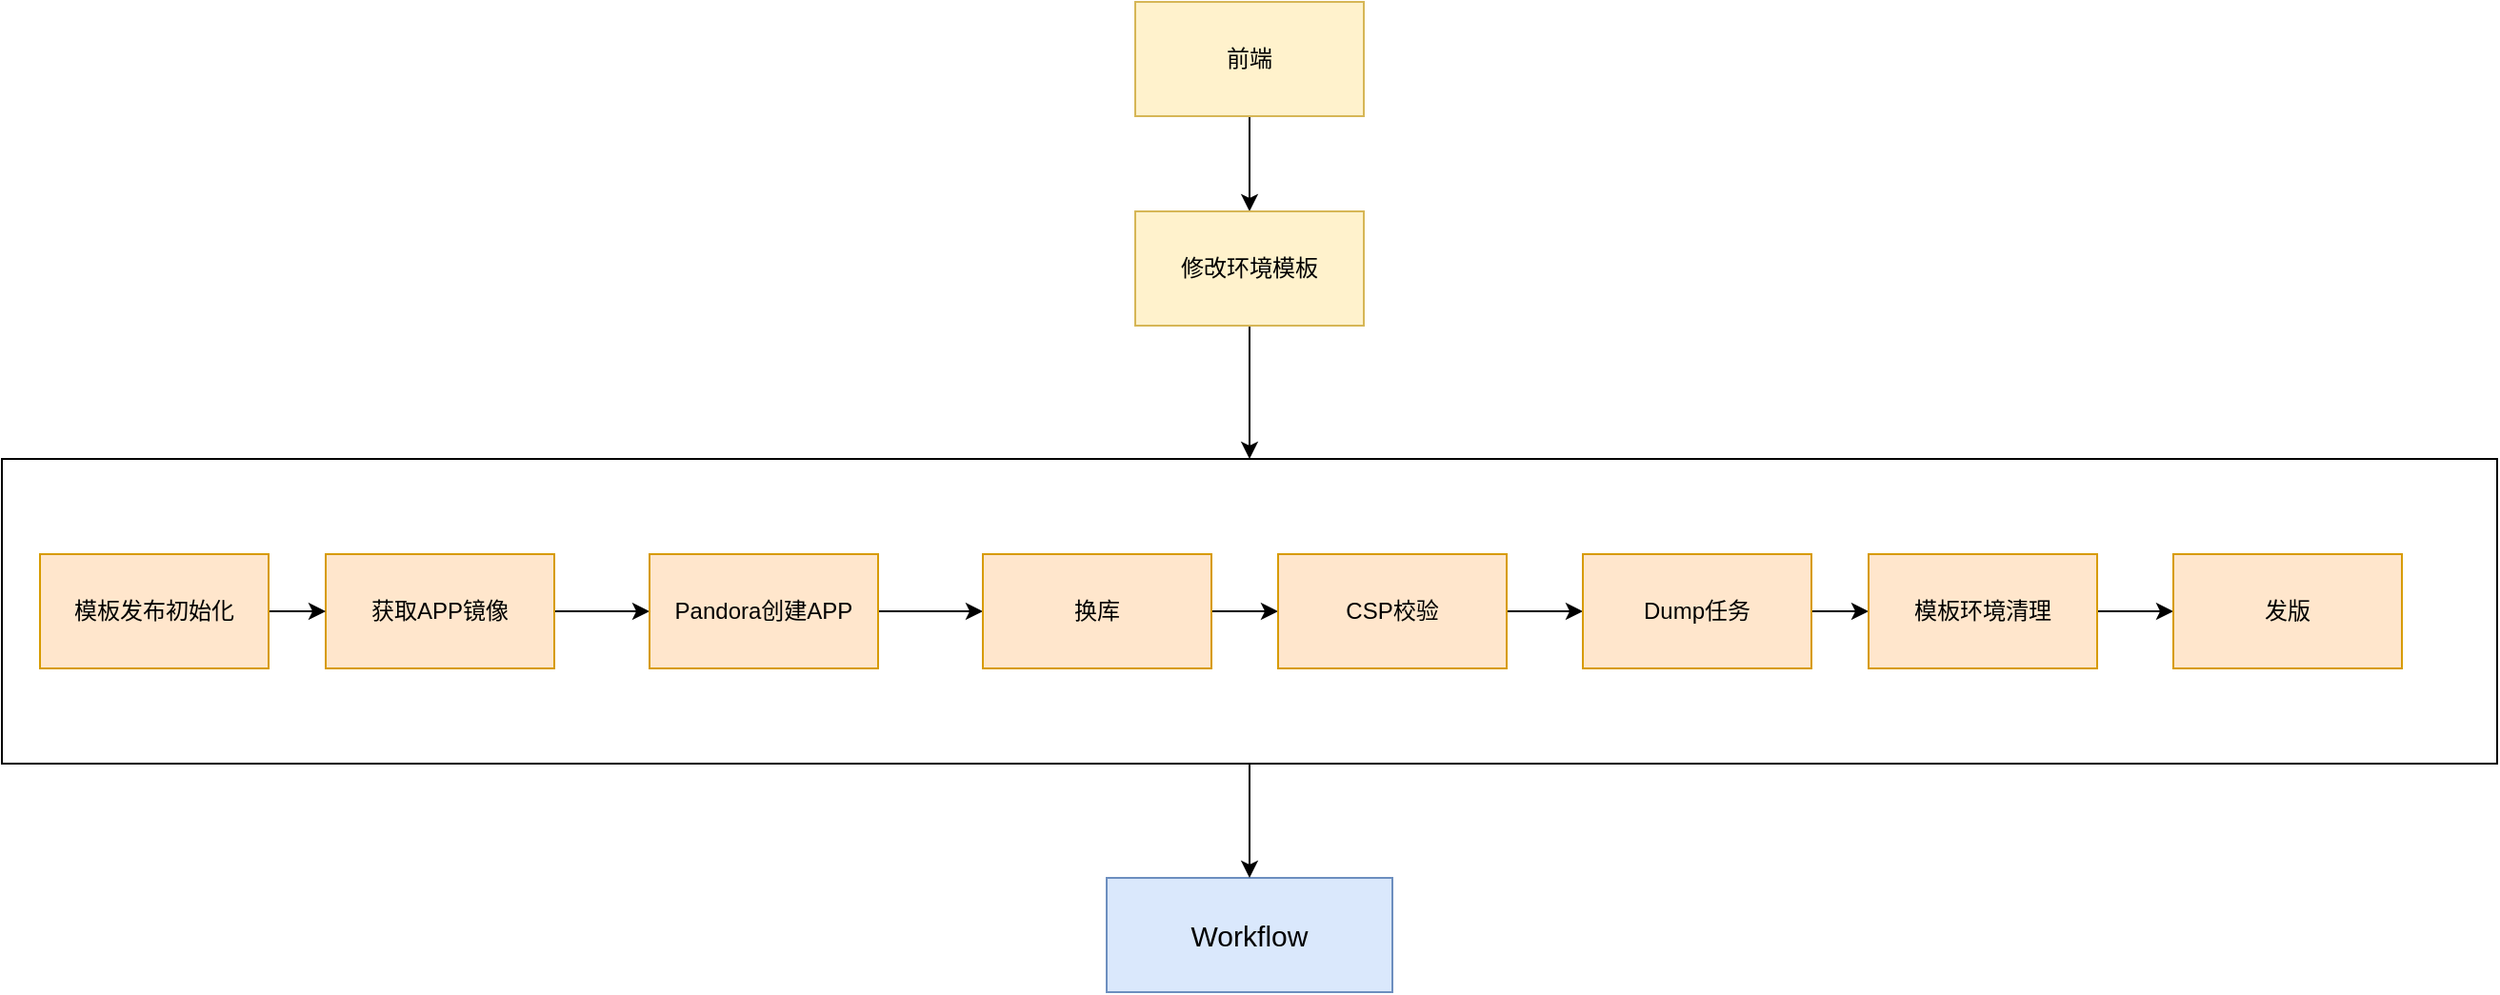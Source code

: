 <mxfile version="21.1.9" type="github">
  <diagram name="Page-1" id="Yryssm5vQ5cDBSYDa8HQ">
    <mxGraphModel dx="2440" dy="1955" grid="1" gridSize="10" guides="1" tooltips="1" connect="1" arrows="1" fold="1" page="1" pageScale="1" pageWidth="850" pageHeight="1100" math="0" shadow="0">
      <root>
        <mxCell id="0" />
        <mxCell id="1" parent="0" />
        <mxCell id="QmPXZYWLmJcXy5VNLuwl-1" value="&lt;font style=&quot;font-size: 15px;&quot;&gt;Workflow&lt;/font&gt;" style="rounded=0;whiteSpace=wrap;html=1;fillColor=#dae8fc;strokeColor=#6c8ebf;" vertex="1" parent="1">
          <mxGeometry x="490" y="350" width="150" height="60" as="geometry" />
        </mxCell>
        <mxCell id="QmPXZYWLmJcXy5VNLuwl-10" value="" style="edgeStyle=orthogonalEdgeStyle;rounded=0;orthogonalLoop=1;jettySize=auto;html=1;" edge="1" parent="1" source="QmPXZYWLmJcXy5VNLuwl-2" target="QmPXZYWLmJcXy5VNLuwl-4">
          <mxGeometry relative="1" as="geometry" />
        </mxCell>
        <mxCell id="QmPXZYWLmJcXy5VNLuwl-2" value="获取APP镜像" style="rounded=0;whiteSpace=wrap;html=1;fillColor=#ffe6cc;strokeColor=#d79b00;" vertex="1" parent="1">
          <mxGeometry x="80" y="180" width="120" height="60" as="geometry" />
        </mxCell>
        <mxCell id="QmPXZYWLmJcXy5VNLuwl-9" value="" style="edgeStyle=orthogonalEdgeStyle;rounded=0;orthogonalLoop=1;jettySize=auto;html=1;" edge="1" parent="1" source="QmPXZYWLmJcXy5VNLuwl-3" target="QmPXZYWLmJcXy5VNLuwl-2">
          <mxGeometry relative="1" as="geometry" />
        </mxCell>
        <mxCell id="QmPXZYWLmJcXy5VNLuwl-3" value="模板发布初始化" style="rounded=0;whiteSpace=wrap;html=1;fillColor=#ffe6cc;strokeColor=#d79b00;" vertex="1" parent="1">
          <mxGeometry x="-70" y="180" width="120" height="60" as="geometry" />
        </mxCell>
        <mxCell id="QmPXZYWLmJcXy5VNLuwl-11" value="" style="edgeStyle=orthogonalEdgeStyle;rounded=0;orthogonalLoop=1;jettySize=auto;html=1;" edge="1" parent="1" source="QmPXZYWLmJcXy5VNLuwl-4" target="QmPXZYWLmJcXy5VNLuwl-5">
          <mxGeometry relative="1" as="geometry" />
        </mxCell>
        <mxCell id="QmPXZYWLmJcXy5VNLuwl-4" value="Pandora创建APP" style="rounded=0;whiteSpace=wrap;html=1;fillColor=#ffe6cc;strokeColor=#d79b00;" vertex="1" parent="1">
          <mxGeometry x="250" y="180" width="120" height="60" as="geometry" />
        </mxCell>
        <mxCell id="QmPXZYWLmJcXy5VNLuwl-12" value="" style="edgeStyle=orthogonalEdgeStyle;rounded=0;orthogonalLoop=1;jettySize=auto;html=1;" edge="1" parent="1" source="QmPXZYWLmJcXy5VNLuwl-5" target="QmPXZYWLmJcXy5VNLuwl-6">
          <mxGeometry relative="1" as="geometry" />
        </mxCell>
        <mxCell id="QmPXZYWLmJcXy5VNLuwl-5" value="换库" style="rounded=0;whiteSpace=wrap;html=1;fillColor=#ffe6cc;strokeColor=#d79b00;" vertex="1" parent="1">
          <mxGeometry x="425" y="180" width="120" height="60" as="geometry" />
        </mxCell>
        <mxCell id="QmPXZYWLmJcXy5VNLuwl-13" value="" style="edgeStyle=orthogonalEdgeStyle;rounded=0;orthogonalLoop=1;jettySize=auto;html=1;" edge="1" parent="1" source="QmPXZYWLmJcXy5VNLuwl-6" target="QmPXZYWLmJcXy5VNLuwl-7">
          <mxGeometry relative="1" as="geometry" />
        </mxCell>
        <mxCell id="QmPXZYWLmJcXy5VNLuwl-6" value="CSP校验" style="rounded=0;whiteSpace=wrap;html=1;fillColor=#ffe6cc;strokeColor=#d79b00;" vertex="1" parent="1">
          <mxGeometry x="580" y="180" width="120" height="60" as="geometry" />
        </mxCell>
        <mxCell id="QmPXZYWLmJcXy5VNLuwl-23" value="" style="edgeStyle=orthogonalEdgeStyle;rounded=0;orthogonalLoop=1;jettySize=auto;html=1;" edge="1" parent="1" source="QmPXZYWLmJcXy5VNLuwl-7" target="QmPXZYWLmJcXy5VNLuwl-20">
          <mxGeometry relative="1" as="geometry" />
        </mxCell>
        <mxCell id="QmPXZYWLmJcXy5VNLuwl-7" value="Dump任务" style="rounded=0;whiteSpace=wrap;html=1;fillColor=#ffe6cc;strokeColor=#d79b00;" vertex="1" parent="1">
          <mxGeometry x="740" y="180" width="120" height="60" as="geometry" />
        </mxCell>
        <mxCell id="QmPXZYWLmJcXy5VNLuwl-15" value="" style="edgeStyle=orthogonalEdgeStyle;rounded=0;orthogonalLoop=1;jettySize=auto;html=1;" edge="1" parent="1" source="QmPXZYWLmJcXy5VNLuwl-14" target="QmPXZYWLmJcXy5VNLuwl-1">
          <mxGeometry relative="1" as="geometry" />
        </mxCell>
        <mxCell id="QmPXZYWLmJcXy5VNLuwl-14" value="" style="rounded=0;whiteSpace=wrap;html=1;fillColor=none;" vertex="1" parent="1">
          <mxGeometry x="-90" y="130" width="1310" height="160" as="geometry" />
        </mxCell>
        <mxCell id="QmPXZYWLmJcXy5VNLuwl-18" value="" style="edgeStyle=orthogonalEdgeStyle;rounded=0;orthogonalLoop=1;jettySize=auto;html=1;" edge="1" parent="1" source="QmPXZYWLmJcXy5VNLuwl-16" target="QmPXZYWLmJcXy5VNLuwl-17">
          <mxGeometry relative="1" as="geometry" />
        </mxCell>
        <mxCell id="QmPXZYWLmJcXy5VNLuwl-16" value="前端" style="rounded=0;whiteSpace=wrap;html=1;fillColor=#fff2cc;strokeColor=#d6b656;" vertex="1" parent="1">
          <mxGeometry x="505" y="-110" width="120" height="60" as="geometry" />
        </mxCell>
        <mxCell id="QmPXZYWLmJcXy5VNLuwl-19" value="" style="edgeStyle=orthogonalEdgeStyle;rounded=0;orthogonalLoop=1;jettySize=auto;html=1;" edge="1" parent="1" source="QmPXZYWLmJcXy5VNLuwl-17" target="QmPXZYWLmJcXy5VNLuwl-14">
          <mxGeometry relative="1" as="geometry" />
        </mxCell>
        <mxCell id="QmPXZYWLmJcXy5VNLuwl-17" value="修改环境模板" style="rounded=0;whiteSpace=wrap;html=1;fillColor=#fff2cc;strokeColor=#d6b656;" vertex="1" parent="1">
          <mxGeometry x="505" width="120" height="60" as="geometry" />
        </mxCell>
        <mxCell id="QmPXZYWLmJcXy5VNLuwl-24" value="" style="edgeStyle=orthogonalEdgeStyle;rounded=0;orthogonalLoop=1;jettySize=auto;html=1;" edge="1" parent="1" source="QmPXZYWLmJcXy5VNLuwl-20" target="QmPXZYWLmJcXy5VNLuwl-21">
          <mxGeometry relative="1" as="geometry" />
        </mxCell>
        <mxCell id="QmPXZYWLmJcXy5VNLuwl-20" value="模板环境清理" style="rounded=0;whiteSpace=wrap;html=1;fillColor=#ffe6cc;strokeColor=#d79b00;" vertex="1" parent="1">
          <mxGeometry x="890" y="180" width="120" height="60" as="geometry" />
        </mxCell>
        <mxCell id="QmPXZYWLmJcXy5VNLuwl-21" value="发版" style="rounded=0;whiteSpace=wrap;html=1;fillColor=#ffe6cc;strokeColor=#d79b00;" vertex="1" parent="1">
          <mxGeometry x="1050" y="180" width="120" height="60" as="geometry" />
        </mxCell>
      </root>
    </mxGraphModel>
  </diagram>
</mxfile>
